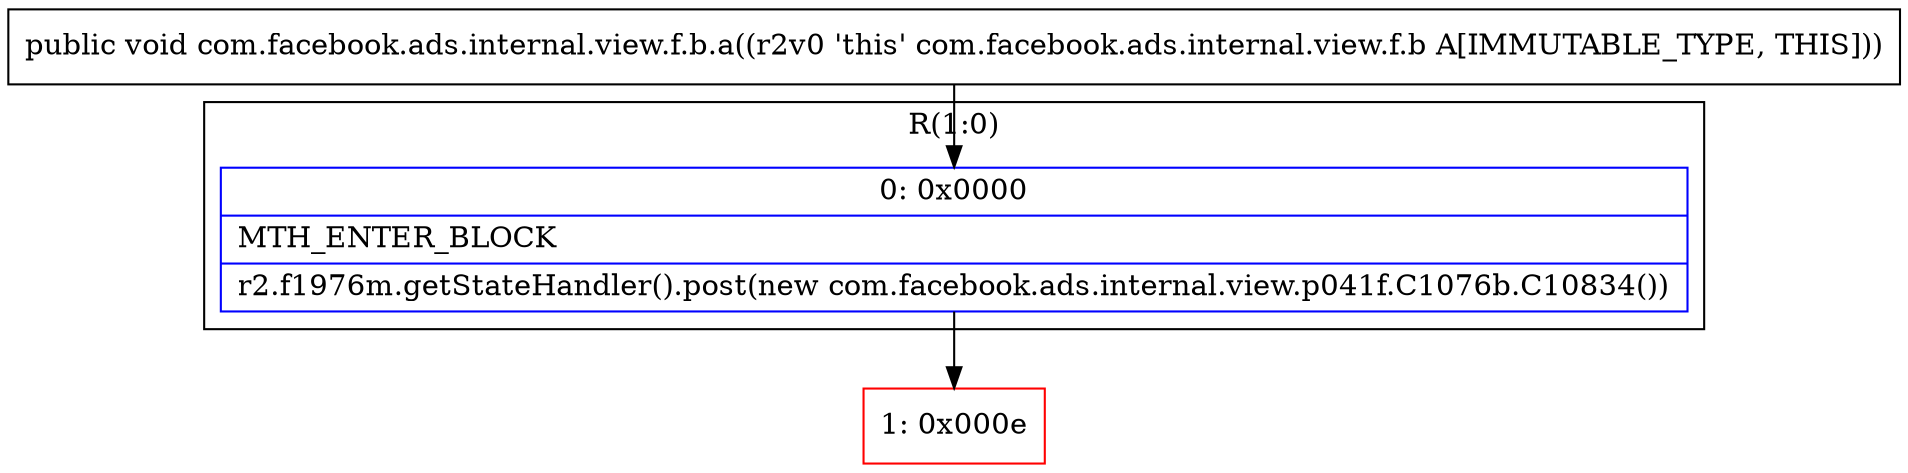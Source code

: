 digraph "CFG forcom.facebook.ads.internal.view.f.b.a()V" {
subgraph cluster_Region_1782967442 {
label = "R(1:0)";
node [shape=record,color=blue];
Node_0 [shape=record,label="{0\:\ 0x0000|MTH_ENTER_BLOCK\l|r2.f1976m.getStateHandler().post(new com.facebook.ads.internal.view.p041f.C1076b.C10834())\l}"];
}
Node_1 [shape=record,color=red,label="{1\:\ 0x000e}"];
MethodNode[shape=record,label="{public void com.facebook.ads.internal.view.f.b.a((r2v0 'this' com.facebook.ads.internal.view.f.b A[IMMUTABLE_TYPE, THIS])) }"];
MethodNode -> Node_0;
Node_0 -> Node_1;
}

